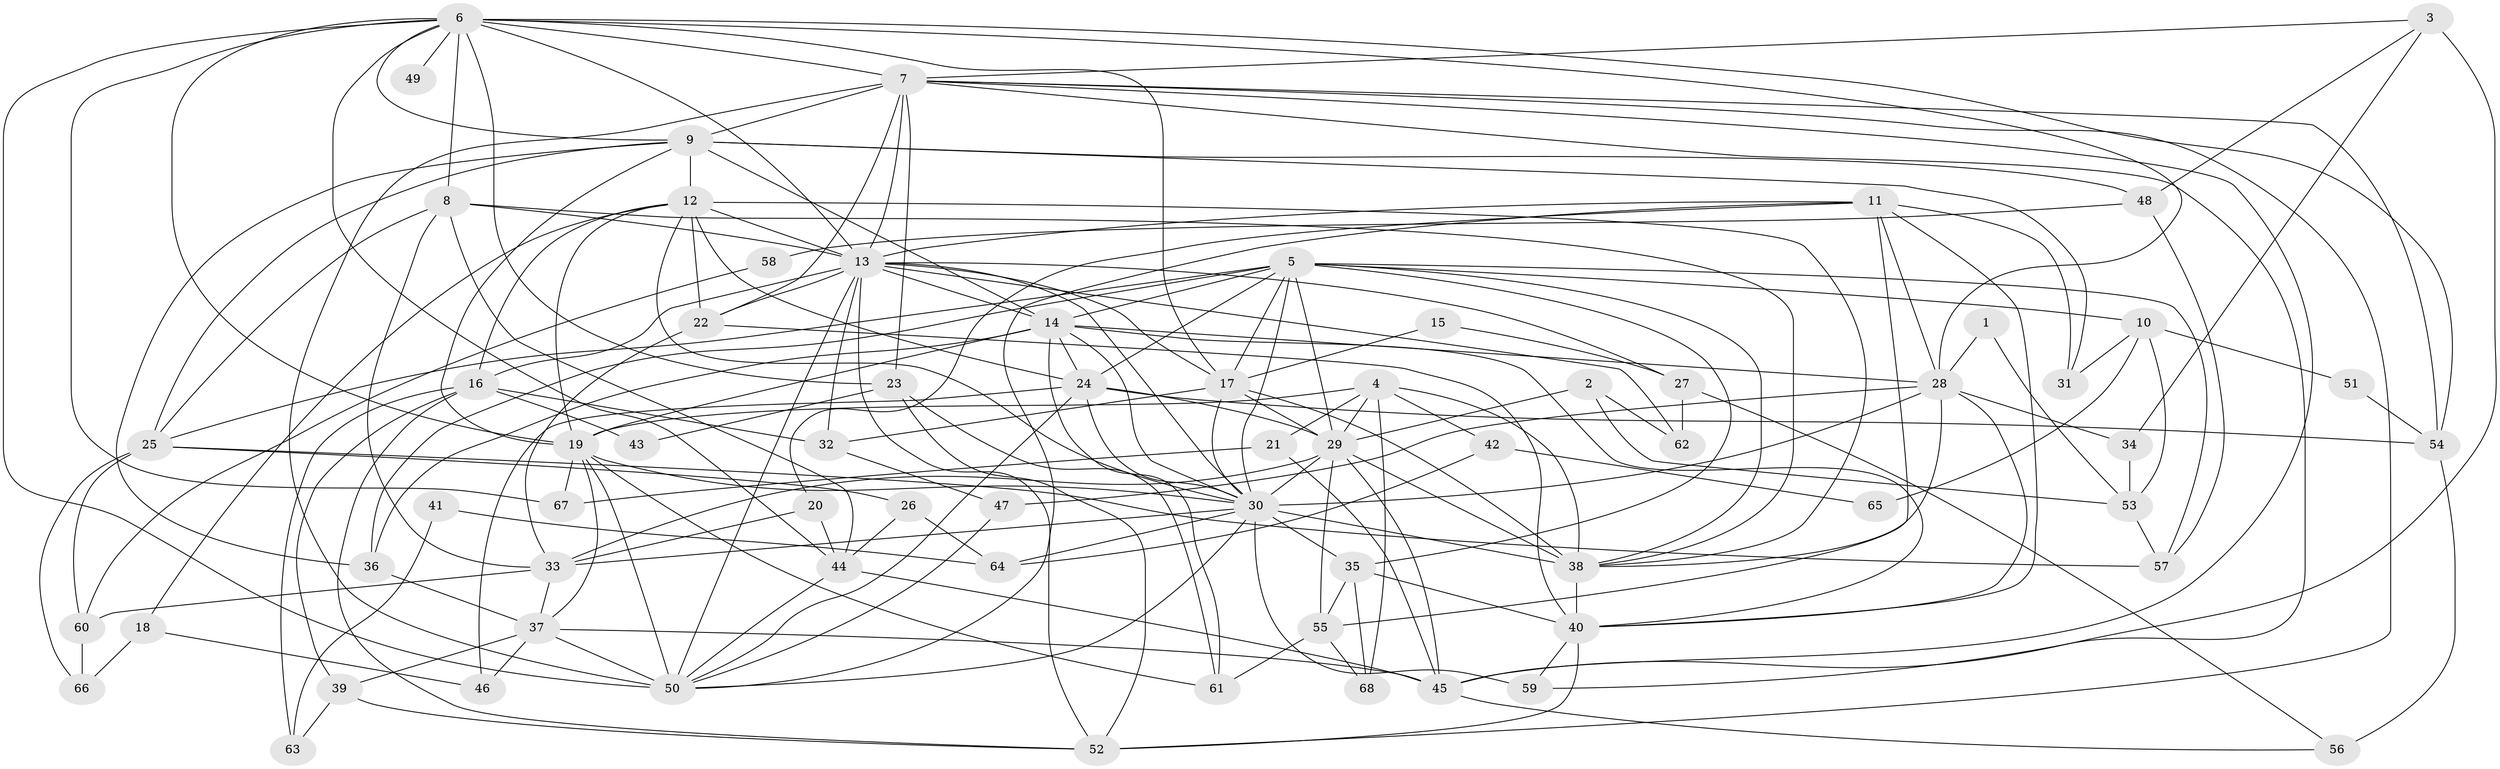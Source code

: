 // original degree distribution, {2: 0.09558823529411764, 3: 0.3235294117647059, 4: 0.27205882352941174, 6: 0.09558823529411764, 5: 0.16176470588235295, 7: 0.04411764705882353, 8: 0.007352941176470588}
// Generated by graph-tools (version 1.1) at 2025/35/03/09/25 02:35:56]
// undirected, 68 vertices, 186 edges
graph export_dot {
graph [start="1"]
  node [color=gray90,style=filled];
  1;
  2;
  3;
  4;
  5;
  6;
  7;
  8;
  9;
  10;
  11;
  12;
  13;
  14;
  15;
  16;
  17;
  18;
  19;
  20;
  21;
  22;
  23;
  24;
  25;
  26;
  27;
  28;
  29;
  30;
  31;
  32;
  33;
  34;
  35;
  36;
  37;
  38;
  39;
  40;
  41;
  42;
  43;
  44;
  45;
  46;
  47;
  48;
  49;
  50;
  51;
  52;
  53;
  54;
  55;
  56;
  57;
  58;
  59;
  60;
  61;
  62;
  63;
  64;
  65;
  66;
  67;
  68;
  1 -- 28 [weight=1.0];
  1 -- 53 [weight=1.0];
  2 -- 29 [weight=1.0];
  2 -- 53 [weight=1.0];
  2 -- 62 [weight=1.0];
  3 -- 7 [weight=1.0];
  3 -- 34 [weight=1.0];
  3 -- 45 [weight=1.0];
  3 -- 48 [weight=1.0];
  4 -- 19 [weight=1.0];
  4 -- 21 [weight=1.0];
  4 -- 29 [weight=1.0];
  4 -- 38 [weight=1.0];
  4 -- 42 [weight=1.0];
  4 -- 68 [weight=1.0];
  5 -- 10 [weight=1.0];
  5 -- 14 [weight=1.0];
  5 -- 17 [weight=1.0];
  5 -- 24 [weight=2.0];
  5 -- 25 [weight=1.0];
  5 -- 29 [weight=1.0];
  5 -- 30 [weight=3.0];
  5 -- 35 [weight=1.0];
  5 -- 36 [weight=1.0];
  5 -- 38 [weight=1.0];
  5 -- 57 [weight=1.0];
  6 -- 7 [weight=2.0];
  6 -- 8 [weight=3.0];
  6 -- 9 [weight=1.0];
  6 -- 13 [weight=1.0];
  6 -- 17 [weight=1.0];
  6 -- 19 [weight=2.0];
  6 -- 23 [weight=1.0];
  6 -- 28 [weight=1.0];
  6 -- 44 [weight=1.0];
  6 -- 49 [weight=2.0];
  6 -- 50 [weight=1.0];
  6 -- 54 [weight=1.0];
  6 -- 67 [weight=1.0];
  7 -- 9 [weight=1.0];
  7 -- 13 [weight=2.0];
  7 -- 22 [weight=1.0];
  7 -- 23 [weight=1.0];
  7 -- 45 [weight=1.0];
  7 -- 50 [weight=1.0];
  7 -- 52 [weight=1.0];
  7 -- 54 [weight=1.0];
  7 -- 59 [weight=1.0];
  8 -- 13 [weight=1.0];
  8 -- 25 [weight=1.0];
  8 -- 33 [weight=1.0];
  8 -- 38 [weight=1.0];
  8 -- 44 [weight=1.0];
  9 -- 12 [weight=1.0];
  9 -- 14 [weight=1.0];
  9 -- 19 [weight=1.0];
  9 -- 25 [weight=1.0];
  9 -- 31 [weight=1.0];
  9 -- 36 [weight=1.0];
  9 -- 48 [weight=1.0];
  10 -- 31 [weight=1.0];
  10 -- 51 [weight=1.0];
  10 -- 53 [weight=1.0];
  10 -- 65 [weight=1.0];
  11 -- 13 [weight=1.0];
  11 -- 20 [weight=1.0];
  11 -- 28 [weight=1.0];
  11 -- 31 [weight=1.0];
  11 -- 40 [weight=1.0];
  11 -- 50 [weight=1.0];
  11 -- 55 [weight=1.0];
  12 -- 13 [weight=1.0];
  12 -- 16 [weight=1.0];
  12 -- 18 [weight=1.0];
  12 -- 19 [weight=1.0];
  12 -- 22 [weight=1.0];
  12 -- 24 [weight=2.0];
  12 -- 30 [weight=1.0];
  12 -- 38 [weight=1.0];
  13 -- 14 [weight=1.0];
  13 -- 16 [weight=1.0];
  13 -- 17 [weight=1.0];
  13 -- 22 [weight=1.0];
  13 -- 27 [weight=1.0];
  13 -- 30 [weight=1.0];
  13 -- 32 [weight=1.0];
  13 -- 50 [weight=2.0];
  13 -- 52 [weight=1.0];
  13 -- 62 [weight=1.0];
  14 -- 19 [weight=1.0];
  14 -- 24 [weight=1.0];
  14 -- 28 [weight=1.0];
  14 -- 30 [weight=1.0];
  14 -- 36 [weight=1.0];
  14 -- 40 [weight=1.0];
  14 -- 61 [weight=1.0];
  15 -- 17 [weight=1.0];
  15 -- 27 [weight=1.0];
  16 -- 32 [weight=1.0];
  16 -- 39 [weight=1.0];
  16 -- 43 [weight=1.0];
  16 -- 52 [weight=1.0];
  16 -- 63 [weight=1.0];
  17 -- 29 [weight=1.0];
  17 -- 30 [weight=1.0];
  17 -- 32 [weight=1.0];
  17 -- 38 [weight=2.0];
  18 -- 46 [weight=1.0];
  18 -- 66 [weight=1.0];
  19 -- 30 [weight=2.0];
  19 -- 37 [weight=1.0];
  19 -- 50 [weight=1.0];
  19 -- 61 [weight=1.0];
  19 -- 67 [weight=1.0];
  20 -- 33 [weight=1.0];
  20 -- 44 [weight=1.0];
  21 -- 45 [weight=1.0];
  21 -- 67 [weight=1.0];
  22 -- 33 [weight=1.0];
  22 -- 40 [weight=1.0];
  23 -- 43 [weight=1.0];
  23 -- 52 [weight=1.0];
  23 -- 61 [weight=1.0];
  24 -- 29 [weight=1.0];
  24 -- 30 [weight=1.0];
  24 -- 46 [weight=1.0];
  24 -- 50 [weight=1.0];
  24 -- 54 [weight=1.0];
  25 -- 26 [weight=1.0];
  25 -- 57 [weight=1.0];
  25 -- 60 [weight=1.0];
  25 -- 66 [weight=1.0];
  26 -- 44 [weight=1.0];
  26 -- 64 [weight=1.0];
  27 -- 56 [weight=1.0];
  27 -- 62 [weight=1.0];
  28 -- 30 [weight=1.0];
  28 -- 34 [weight=1.0];
  28 -- 38 [weight=1.0];
  28 -- 40 [weight=1.0];
  28 -- 47 [weight=1.0];
  29 -- 30 [weight=1.0];
  29 -- 33 [weight=2.0];
  29 -- 38 [weight=1.0];
  29 -- 45 [weight=1.0];
  29 -- 55 [weight=1.0];
  30 -- 33 [weight=1.0];
  30 -- 35 [weight=2.0];
  30 -- 38 [weight=2.0];
  30 -- 50 [weight=1.0];
  30 -- 59 [weight=1.0];
  30 -- 64 [weight=1.0];
  32 -- 47 [weight=1.0];
  33 -- 37 [weight=1.0];
  33 -- 60 [weight=1.0];
  34 -- 53 [weight=1.0];
  35 -- 40 [weight=1.0];
  35 -- 55 [weight=1.0];
  35 -- 68 [weight=1.0];
  36 -- 37 [weight=3.0];
  37 -- 39 [weight=1.0];
  37 -- 45 [weight=2.0];
  37 -- 46 [weight=1.0];
  37 -- 50 [weight=1.0];
  38 -- 40 [weight=1.0];
  39 -- 52 [weight=1.0];
  39 -- 63 [weight=1.0];
  40 -- 52 [weight=1.0];
  40 -- 59 [weight=1.0];
  41 -- 63 [weight=1.0];
  41 -- 64 [weight=1.0];
  42 -- 64 [weight=1.0];
  42 -- 65 [weight=1.0];
  44 -- 45 [weight=1.0];
  44 -- 50 [weight=1.0];
  45 -- 56 [weight=1.0];
  47 -- 50 [weight=1.0];
  48 -- 57 [weight=1.0];
  48 -- 58 [weight=1.0];
  51 -- 54 [weight=1.0];
  53 -- 57 [weight=1.0];
  54 -- 56 [weight=1.0];
  55 -- 61 [weight=1.0];
  55 -- 68 [weight=1.0];
  58 -- 60 [weight=1.0];
  60 -- 66 [weight=1.0];
}
